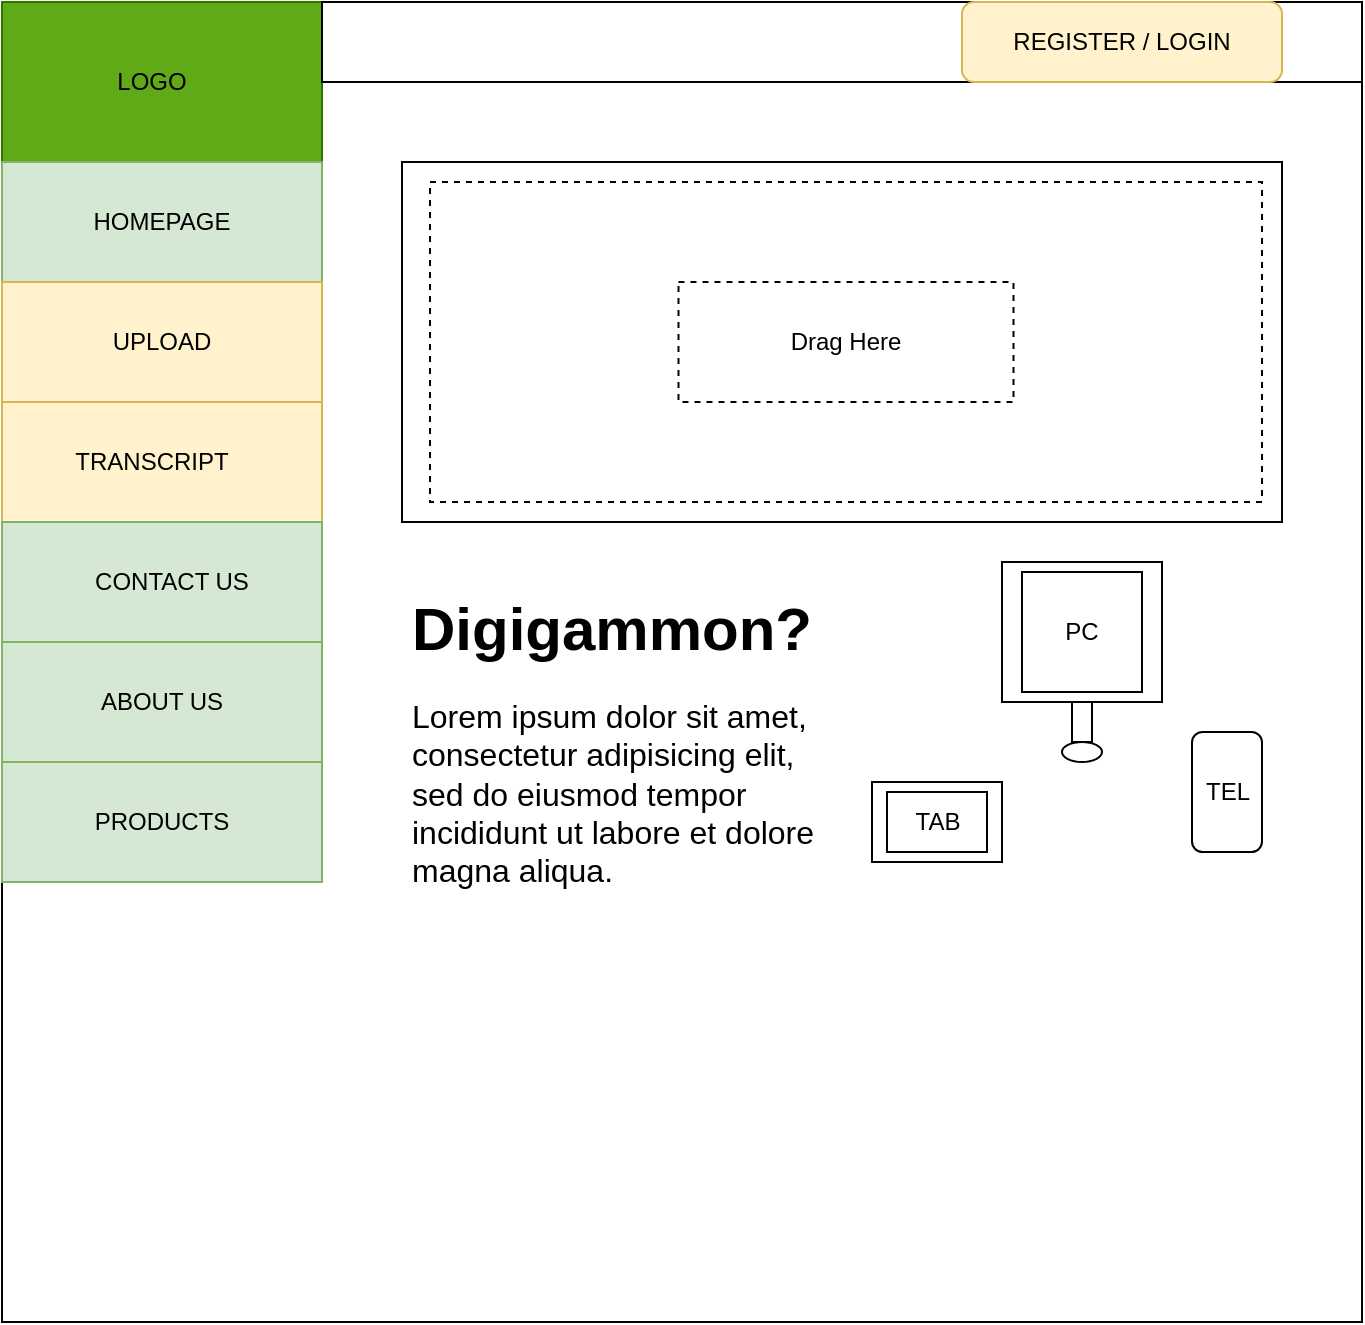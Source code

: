 <mxfile version="14.0.4" type="github">
  <diagram id="6z4DxSVcXacAATlt-kro" name="Page-1">
    <mxGraphModel dx="868" dy="520" grid="1" gridSize="10" guides="1" tooltips="1" connect="1" arrows="1" fold="1" page="1" pageScale="1" pageWidth="827" pageHeight="1169" math="0" shadow="0">
      <root>
        <mxCell id="0" />
        <mxCell id="1" parent="0" />
        <mxCell id="d3T1B6n6kJ9CeZTj5Jjf-3" value="" style="rounded=0;whiteSpace=wrap;html=1;" parent="1" vertex="1">
          <mxGeometry x="80" y="40" width="680" height="660" as="geometry" />
        </mxCell>
        <mxCell id="d3T1B6n6kJ9CeZTj5Jjf-4" value="" style="rounded=0;whiteSpace=wrap;html=1;fillColor=#60a917;strokeColor=#2D7600;fontColor=#ffffff;" parent="1" vertex="1">
          <mxGeometry x="80" y="40" width="160" height="80" as="geometry" />
        </mxCell>
        <mxCell id="d3T1B6n6kJ9CeZTj5Jjf-5" value="" style="rounded=0;whiteSpace=wrap;html=1;" parent="1" vertex="1">
          <mxGeometry x="240" y="40" width="520" height="40" as="geometry" />
        </mxCell>
        <mxCell id="d3T1B6n6kJ9CeZTj5Jjf-6" value="" style="rounded=0;whiteSpace=wrap;html=1;" parent="1" vertex="1">
          <mxGeometry x="80" y="120" width="160" height="360" as="geometry" />
        </mxCell>
        <mxCell id="d3T1B6n6kJ9CeZTj5Jjf-7" value="" style="rounded=1;whiteSpace=wrap;html=1;fillColor=#fff2cc;strokeColor=#d6b656;" parent="1" vertex="1">
          <mxGeometry x="560" y="40" width="160" height="40" as="geometry" />
        </mxCell>
        <mxCell id="d3T1B6n6kJ9CeZTj5Jjf-8" value="" style="rounded=0;whiteSpace=wrap;html=1;fillColor=#d5e8d4;strokeColor=#82b366;" parent="1" vertex="1">
          <mxGeometry x="80" y="120" width="160" height="60" as="geometry" />
        </mxCell>
        <mxCell id="d3T1B6n6kJ9CeZTj5Jjf-9" value="" style="rounded=0;whiteSpace=wrap;html=1;fillColor=#fff2cc;strokeColor=#d6b656;" parent="1" vertex="1">
          <mxGeometry x="80" y="180" width="160" height="60" as="geometry" />
        </mxCell>
        <mxCell id="d3T1B6n6kJ9CeZTj5Jjf-10" value="" style="rounded=0;whiteSpace=wrap;html=1;fillColor=#fff2cc;strokeColor=#d6b656;" parent="1" vertex="1">
          <mxGeometry x="80" y="240" width="160" height="60" as="geometry" />
        </mxCell>
        <mxCell id="d3T1B6n6kJ9CeZTj5Jjf-11" value="" style="rounded=0;whiteSpace=wrap;html=1;fillColor=#d5e8d4;strokeColor=#82b366;" parent="1" vertex="1">
          <mxGeometry x="80" y="300" width="160" height="60" as="geometry" />
        </mxCell>
        <mxCell id="d3T1B6n6kJ9CeZTj5Jjf-12" value="" style="rounded=0;whiteSpace=wrap;html=1;fillColor=#d5e8d4;strokeColor=#82b366;" parent="1" vertex="1">
          <mxGeometry x="80" y="360" width="160" height="60" as="geometry" />
        </mxCell>
        <mxCell id="d3T1B6n6kJ9CeZTj5Jjf-13" value="" style="rounded=0;whiteSpace=wrap;html=1;fillColor=#d5e8d4;strokeColor=#82b366;" parent="1" vertex="1">
          <mxGeometry x="80" y="420" width="160" height="60" as="geometry" />
        </mxCell>
        <mxCell id="d3T1B6n6kJ9CeZTj5Jjf-14" value="" style="rounded=0;whiteSpace=wrap;html=1;" parent="1" vertex="1">
          <mxGeometry x="280" y="120" width="440" height="180" as="geometry" />
        </mxCell>
        <mxCell id="d3T1B6n6kJ9CeZTj5Jjf-15" style="edgeStyle=orthogonalEdgeStyle;rounded=0;orthogonalLoop=1;jettySize=auto;html=1;exitX=0.5;exitY=1;exitDx=0;exitDy=0;" parent="1" source="d3T1B6n6kJ9CeZTj5Jjf-14" target="d3T1B6n6kJ9CeZTj5Jjf-14" edge="1">
          <mxGeometry relative="1" as="geometry" />
        </mxCell>
        <mxCell id="d3T1B6n6kJ9CeZTj5Jjf-23" value="" style="rounded=0;whiteSpace=wrap;html=1;dashed=1;" parent="1" vertex="1">
          <mxGeometry x="294" y="130" width="416" height="160" as="geometry" />
        </mxCell>
        <mxCell id="d3T1B6n6kJ9CeZTj5Jjf-24" value="Drag Here" style="text;html=1;fillColor=none;align=center;verticalAlign=middle;whiteSpace=wrap;rounded=0;dashed=1;strokeColor=#000000;" parent="1" vertex="1">
          <mxGeometry x="418.25" y="180" width="167.5" height="60" as="geometry" />
        </mxCell>
        <mxCell id="d3T1B6n6kJ9CeZTj5Jjf-25" value="&lt;h1&gt;&lt;font style=&quot;font-size: 30px&quot;&gt;Digigammon?&lt;/font&gt;&lt;/h1&gt;&lt;p style=&quot;font-size: 16px&quot;&gt;&lt;font style=&quot;font-size: 16px&quot;&gt;Lorem ipsum dolor sit amet, consectetur adipisicing elit, sed do eiusmod tempor incididunt ut labore et dolore magna aliqua.&lt;/font&gt;&lt;/p&gt;" style="text;html=1;strokeColor=none;fillColor=none;spacing=5;spacingTop=-20;whiteSpace=wrap;overflow=hidden;rounded=0;dashed=1;" parent="1" vertex="1">
          <mxGeometry x="280" y="330" width="220" height="160" as="geometry" />
        </mxCell>
        <mxCell id="d3T1B6n6kJ9CeZTj5Jjf-26" value="" style="rounded=0;whiteSpace=wrap;html=1;strokeColor=#000000;" parent="1" vertex="1">
          <mxGeometry x="580" y="320" width="80" height="70" as="geometry" />
        </mxCell>
        <mxCell id="d3T1B6n6kJ9CeZTj5Jjf-27" value="" style="rounded=0;whiteSpace=wrap;html=1;strokeColor=#000000;" parent="1" vertex="1">
          <mxGeometry x="590" y="325" width="60" height="60" as="geometry" />
        </mxCell>
        <mxCell id="d3T1B6n6kJ9CeZTj5Jjf-28" value="PC" style="text;html=1;strokeColor=none;fillColor=none;align=center;verticalAlign=middle;whiteSpace=wrap;rounded=0;dashed=1;" parent="1" vertex="1">
          <mxGeometry x="600" y="345" width="40" height="20" as="geometry" />
        </mxCell>
        <mxCell id="d3T1B6n6kJ9CeZTj5Jjf-29" value="" style="rounded=0;whiteSpace=wrap;html=1;strokeColor=#000000;" parent="1" vertex="1">
          <mxGeometry x="615" y="390" width="10" height="20" as="geometry" />
        </mxCell>
        <mxCell id="d3T1B6n6kJ9CeZTj5Jjf-30" value="" style="ellipse;whiteSpace=wrap;html=1;strokeColor=#000000;" parent="1" vertex="1">
          <mxGeometry x="610" y="410" width="20" height="10" as="geometry" />
        </mxCell>
        <mxCell id="d3T1B6n6kJ9CeZTj5Jjf-31" value="" style="rounded=0;whiteSpace=wrap;html=1;strokeColor=#000000;" parent="1" vertex="1">
          <mxGeometry x="515" y="430" width="65" height="40" as="geometry" />
        </mxCell>
        <mxCell id="d3T1B6n6kJ9CeZTj5Jjf-32" value="" style="rounded=0;whiteSpace=wrap;html=1;strokeColor=#000000;" parent="1" vertex="1">
          <mxGeometry x="522.5" y="435" width="50" height="30" as="geometry" />
        </mxCell>
        <mxCell id="d3T1B6n6kJ9CeZTj5Jjf-33" value="TAB" style="text;html=1;strokeColor=none;fillColor=none;align=center;verticalAlign=middle;whiteSpace=wrap;rounded=0;" parent="1" vertex="1">
          <mxGeometry x="527.5" y="440" width="40" height="20" as="geometry" />
        </mxCell>
        <mxCell id="d3T1B6n6kJ9CeZTj5Jjf-34" value="" style="rounded=1;whiteSpace=wrap;html=1;strokeColor=#000000;" parent="1" vertex="1">
          <mxGeometry x="675" y="405" width="35" height="60" as="geometry" />
        </mxCell>
        <mxCell id="d3T1B6n6kJ9CeZTj5Jjf-35" value="TEL" style="text;html=1;strokeColor=none;fillColor=none;align=center;verticalAlign=middle;whiteSpace=wrap;rounded=0;" parent="1" vertex="1">
          <mxGeometry x="672.5" y="425" width="40" height="20" as="geometry" />
        </mxCell>
        <mxCell id="d3T1B6n6kJ9CeZTj5Jjf-38" value="LOGO" style="text;html=1;align=center;verticalAlign=middle;whiteSpace=wrap;rounded=0;" parent="1" vertex="1">
          <mxGeometry x="110" y="50" width="90" height="60" as="geometry" />
        </mxCell>
        <mxCell id="d3T1B6n6kJ9CeZTj5Jjf-39" value="HOMEPAGE" style="text;html=1;strokeColor=none;fillColor=none;align=center;verticalAlign=middle;whiteSpace=wrap;rounded=0;" parent="1" vertex="1">
          <mxGeometry x="110" y="140" width="100" height="20" as="geometry" />
        </mxCell>
        <mxCell id="d3T1B6n6kJ9CeZTj5Jjf-40" value="UPLOAD" style="text;html=1;strokeColor=none;fillColor=none;align=center;verticalAlign=middle;whiteSpace=wrap;rounded=0;" parent="1" vertex="1">
          <mxGeometry x="110" y="200" width="100" height="20" as="geometry" />
        </mxCell>
        <mxCell id="d3T1B6n6kJ9CeZTj5Jjf-41" value="TRANSCRIPT" style="text;html=1;strokeColor=none;fillColor=none;align=center;verticalAlign=middle;whiteSpace=wrap;rounded=0;" parent="1" vertex="1">
          <mxGeometry x="110" y="260" width="90" height="20" as="geometry" />
        </mxCell>
        <mxCell id="d3T1B6n6kJ9CeZTj5Jjf-42" value="CONTACT US" style="text;html=1;strokeColor=none;fillColor=none;align=center;verticalAlign=middle;whiteSpace=wrap;rounded=0;" parent="1" vertex="1">
          <mxGeometry x="110" y="320" width="110" height="20" as="geometry" />
        </mxCell>
        <mxCell id="d3T1B6n6kJ9CeZTj5Jjf-43" value="ABOUT US" style="text;html=1;strokeColor=none;fillColor=none;align=center;verticalAlign=middle;whiteSpace=wrap;rounded=0;" parent="1" vertex="1">
          <mxGeometry x="110" y="380" width="100" height="20" as="geometry" />
        </mxCell>
        <mxCell id="d3T1B6n6kJ9CeZTj5Jjf-44" value="PRODUCTS" style="text;html=1;strokeColor=none;fillColor=none;align=center;verticalAlign=middle;whiteSpace=wrap;rounded=0;" parent="1" vertex="1">
          <mxGeometry x="120" y="440" width="80" height="20" as="geometry" />
        </mxCell>
        <mxCell id="d3T1B6n6kJ9CeZTj5Jjf-45" value="REGISTER / LOGIN" style="text;html=1;strokeColor=none;fillColor=none;align=center;verticalAlign=middle;whiteSpace=wrap;rounded=0;" parent="1" vertex="1">
          <mxGeometry x="580" y="50" width="120" height="20" as="geometry" />
        </mxCell>
      </root>
    </mxGraphModel>
  </diagram>
</mxfile>
